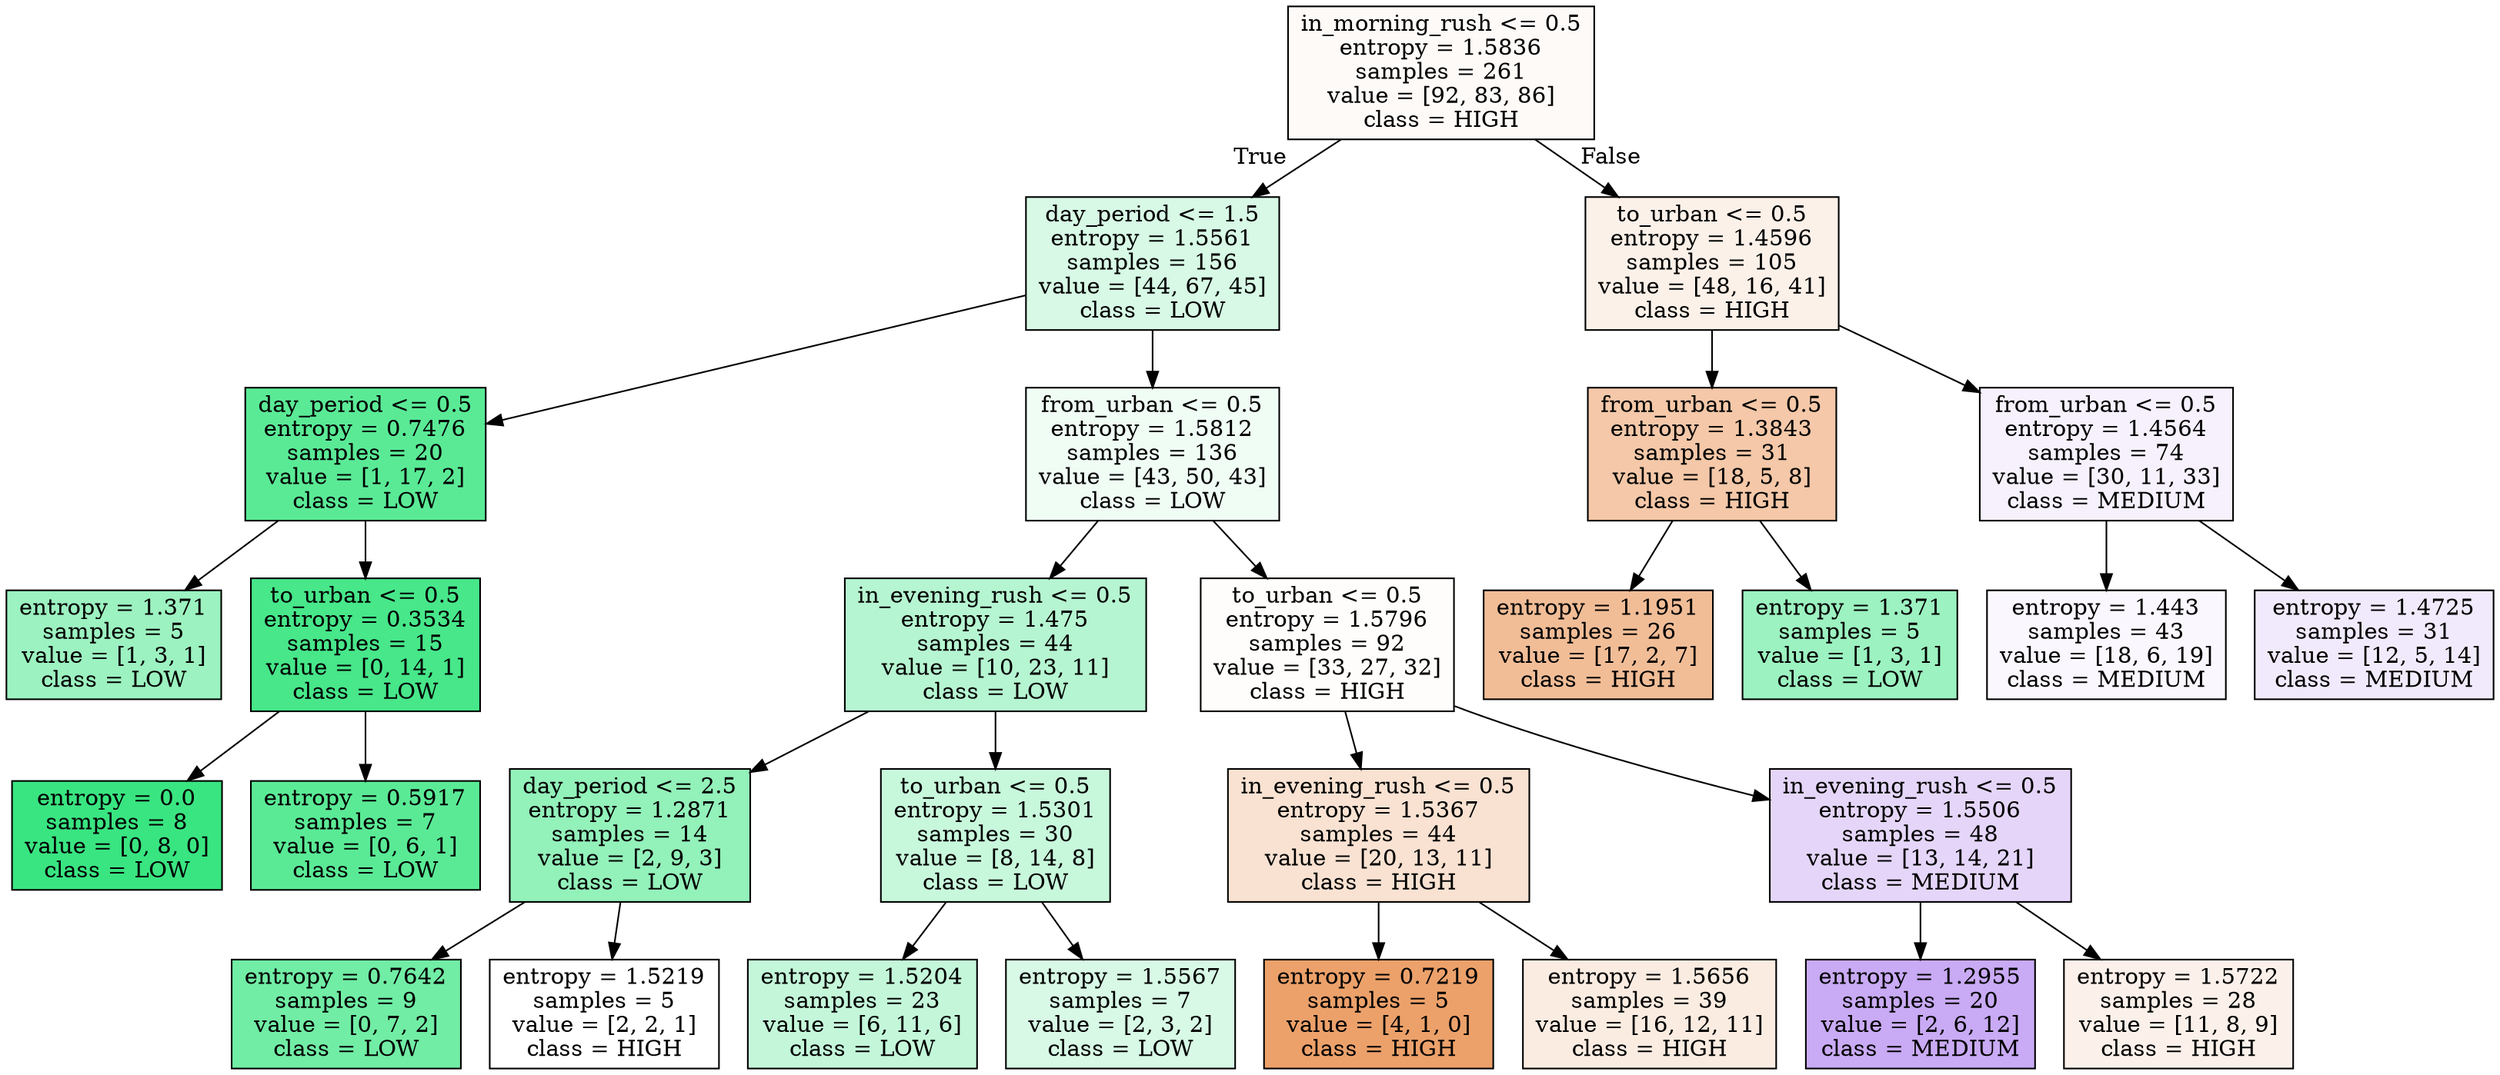digraph Tree {
node [shape=box, style="filled", color="black"] ;
0 [label="in_morning_rush <= 0.5\nentropy = 1.5836\nsamples = 261\nvalue = [92, 83, 86]\nclass = HIGH", fillcolor="#e5813909"] ;
1 [label="day_period <= 1.5\nentropy = 1.5561\nsamples = 156\nvalue = [44, 67, 45]\nclass = LOW", fillcolor="#39e58133"] ;
0 -> 1 [labeldistance=2.5, labelangle=45, headlabel="True"] ;
2 [label="day_period <= 0.5\nentropy = 0.7476\nsamples = 20\nvalue = [1, 17, 2]\nclass = LOW", fillcolor="#39e581d4"] ;
1 -> 2 ;
3 [label="entropy = 1.371\nsamples = 5\nvalue = [1, 3, 1]\nclass = LOW", fillcolor="#39e5817f"] ;
2 -> 3 ;
4 [label="to_urban <= 0.5\nentropy = 0.3534\nsamples = 15\nvalue = [0, 14, 1]\nclass = LOW", fillcolor="#39e581ed"] ;
2 -> 4 ;
5 [label="entropy = 0.0\nsamples = 8\nvalue = [0, 8, 0]\nclass = LOW", fillcolor="#39e581ff"] ;
4 -> 5 ;
6 [label="entropy = 0.5917\nsamples = 7\nvalue = [0, 6, 1]\nclass = LOW", fillcolor="#39e581d4"] ;
4 -> 6 ;
7 [label="from_urban <= 0.5\nentropy = 1.5812\nsamples = 136\nvalue = [43, 50, 43]\nclass = LOW", fillcolor="#39e58113"] ;
1 -> 7 ;
8 [label="in_evening_rush <= 0.5\nentropy = 1.475\nsamples = 44\nvalue = [10, 23, 11]\nclass = LOW", fillcolor="#39e5815d"] ;
7 -> 8 ;
9 [label="day_period <= 2.5\nentropy = 1.2871\nsamples = 14\nvalue = [2, 9, 3]\nclass = LOW", fillcolor="#39e5818b"] ;
8 -> 9 ;
10 [label="entropy = 0.7642\nsamples = 9\nvalue = [0, 7, 2]\nclass = LOW", fillcolor="#39e581b6"] ;
9 -> 10 ;
11 [label="entropy = 1.5219\nsamples = 5\nvalue = [2, 2, 1]\nclass = HIGH", fillcolor="#e5813900"] ;
9 -> 11 ;
12 [label="to_urban <= 0.5\nentropy = 1.5301\nsamples = 30\nvalue = [8, 14, 8]\nclass = LOW", fillcolor="#39e58146"] ;
8 -> 12 ;
13 [label="entropy = 1.5204\nsamples = 23\nvalue = [6, 11, 6]\nclass = LOW", fillcolor="#39e5814b"] ;
12 -> 13 ;
14 [label="entropy = 1.5567\nsamples = 7\nvalue = [2, 3, 2]\nclass = LOW", fillcolor="#39e58133"] ;
12 -> 14 ;
15 [label="to_urban <= 0.5\nentropy = 1.5796\nsamples = 92\nvalue = [33, 27, 32]\nclass = HIGH", fillcolor="#e5813904"] ;
7 -> 15 ;
16 [label="in_evening_rush <= 0.5\nentropy = 1.5367\nsamples = 44\nvalue = [20, 13, 11]\nclass = HIGH", fillcolor="#e581393a"] ;
15 -> 16 ;
17 [label="entropy = 0.7219\nsamples = 5\nvalue = [4, 1, 0]\nclass = HIGH", fillcolor="#e58139bf"] ;
16 -> 17 ;
18 [label="entropy = 1.5656\nsamples = 39\nvalue = [16, 12, 11]\nclass = HIGH", fillcolor="#e5813926"] ;
16 -> 18 ;
19 [label="in_evening_rush <= 0.5\nentropy = 1.5506\nsamples = 48\nvalue = [13, 14, 21]\nclass = MEDIUM", fillcolor="#8139e534"] ;
15 -> 19 ;
20 [label="entropy = 1.2955\nsamples = 20\nvalue = [2, 6, 12]\nclass = MEDIUM", fillcolor="#8139e56d"] ;
19 -> 20 ;
21 [label="entropy = 1.5722\nsamples = 28\nvalue = [11, 8, 9]\nclass = HIGH", fillcolor="#e581391b"] ;
19 -> 21 ;
22 [label="to_urban <= 0.5\nentropy = 1.4596\nsamples = 105\nvalue = [48, 16, 41]\nclass = HIGH", fillcolor="#e581391c"] ;
0 -> 22 [labeldistance=2.5, labelangle=-45, headlabel="False"] ;
23 [label="from_urban <= 0.5\nentropy = 1.3843\nsamples = 31\nvalue = [18, 5, 8]\nclass = HIGH", fillcolor="#e581396f"] ;
22 -> 23 ;
24 [label="entropy = 1.1951\nsamples = 26\nvalue = [17, 2, 7]\nclass = HIGH", fillcolor="#e5813986"] ;
23 -> 24 ;
25 [label="entropy = 1.371\nsamples = 5\nvalue = [1, 3, 1]\nclass = LOW", fillcolor="#39e5817f"] ;
23 -> 25 ;
26 [label="from_urban <= 0.5\nentropy = 1.4564\nsamples = 74\nvalue = [30, 11, 33]\nclass = MEDIUM", fillcolor="#8139e511"] ;
22 -> 26 ;
27 [label="entropy = 1.443\nsamples = 43\nvalue = [18, 6, 19]\nclass = MEDIUM", fillcolor="#8139e50a"] ;
26 -> 27 ;
28 [label="entropy = 1.4725\nsamples = 31\nvalue = [12, 5, 14]\nclass = MEDIUM", fillcolor="#8139e51b"] ;
26 -> 28 ;
}